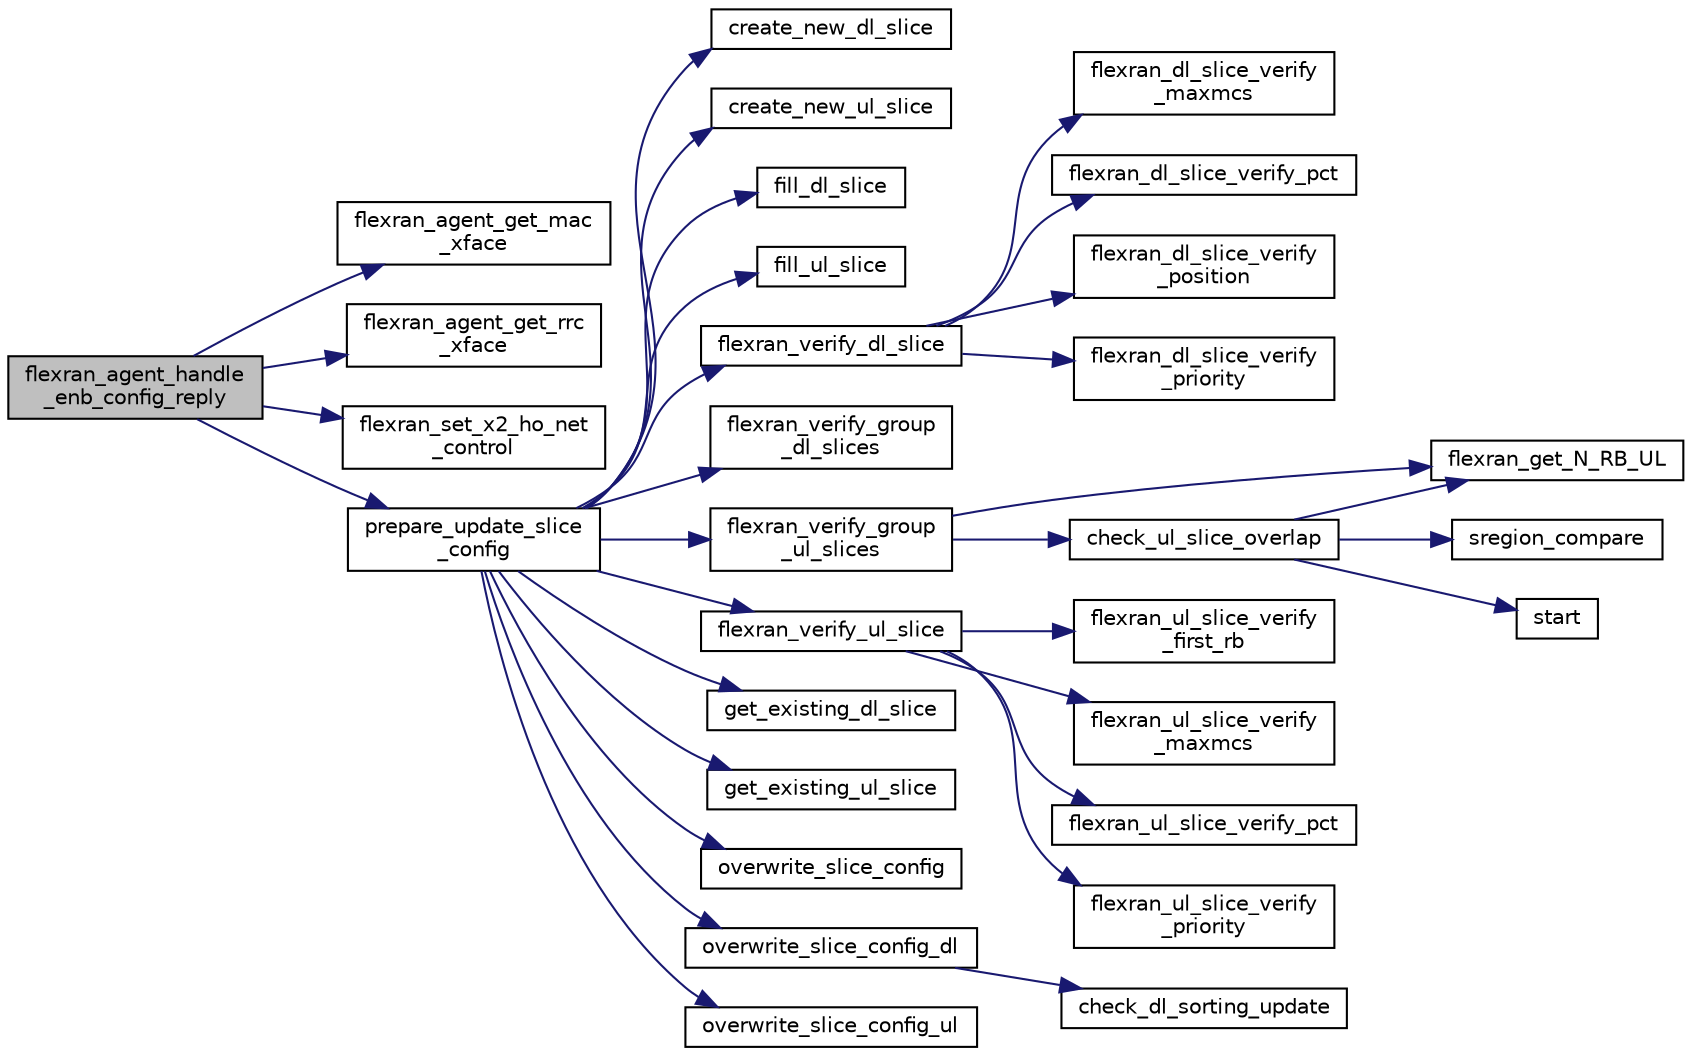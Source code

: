 digraph "flexran_agent_handle_enb_config_reply"
{
 // LATEX_PDF_SIZE
  edge [fontname="Helvetica",fontsize="10",labelfontname="Helvetica",labelfontsize="10"];
  node [fontname="Helvetica",fontsize="10",shape=record];
  rankdir="LR";
  Node1 [label="flexran_agent_handle\l_enb_config_reply",height=0.2,width=0.4,color="black", fillcolor="grey75", style="filled", fontcolor="black",tooltip=" "];
  Node1 -> Node2 [color="midnightblue",fontsize="10",style="solid",fontname="Helvetica"];
  Node2 [label="flexran_agent_get_mac\l_xface",height=0.2,width=0.4,color="black", fillcolor="white", style="filled",URL="$flexran__agent__mac_8c.html#a6ed74fc929d98eb8129181d1f5b00d08",tooltip=" "];
  Node1 -> Node3 [color="midnightblue",fontsize="10",style="solid",fontname="Helvetica"];
  Node3 [label="flexran_agent_get_rrc\l_xface",height=0.2,width=0.4,color="black", fillcolor="white", style="filled",URL="$flexran__agent__rrc_8c.html#a81a4b61b62cbd82933fc5e20aed9bd08",tooltip=" "];
  Node1 -> Node4 [color="midnightblue",fontsize="10",style="solid",fontname="Helvetica"];
  Node4 [label="flexran_set_x2_ho_net\l_control",height=0.2,width=0.4,color="black", fillcolor="white", style="filled",URL="$flexran__agent__ran__api_8c.html#a497d8420225d7fd4f810e36a920ca668",tooltip=" "];
  Node1 -> Node5 [color="midnightblue",fontsize="10",style="solid",fontname="Helvetica"];
  Node5 [label="prepare_update_slice\l_config",height=0.2,width=0.4,color="black", fillcolor="white", style="filled",URL="$flexran__agent__mac__internal_8c.html#aa6ac897183c6d5af75e138021f356d79",tooltip=" "];
  Node5 -> Node6 [color="midnightblue",fontsize="10",style="solid",fontname="Helvetica"];
  Node6 [label="create_new_dl_slice",height=0.2,width=0.4,color="black", fillcolor="white", style="filled",URL="$flexran__agent__mac__internal_8c.html#a5c30bd2f447ebf42e4a8d11c061b5a05",tooltip=" "];
  Node5 -> Node7 [color="midnightblue",fontsize="10",style="solid",fontname="Helvetica"];
  Node7 [label="create_new_ul_slice",height=0.2,width=0.4,color="black", fillcolor="white", style="filled",URL="$flexran__agent__mac__internal_8c.html#ad251b2a6fc117027a36959ae646878af",tooltip=" "];
  Node5 -> Node8 [color="midnightblue",fontsize="10",style="solid",fontname="Helvetica"];
  Node8 [label="fill_dl_slice",height=0.2,width=0.4,color="black", fillcolor="white", style="filled",URL="$flexran__agent__mac__internal_8c.html#a35773bf9d83356d78426330e4dbe1cd3",tooltip=" "];
  Node5 -> Node9 [color="midnightblue",fontsize="10",style="solid",fontname="Helvetica"];
  Node9 [label="fill_ul_slice",height=0.2,width=0.4,color="black", fillcolor="white", style="filled",URL="$flexran__agent__mac__internal_8c.html#aa4047ad451ec3db2ce252654085d7d46",tooltip=" "];
  Node5 -> Node10 [color="midnightblue",fontsize="10",style="solid",fontname="Helvetica"];
  Node10 [label="flexran_verify_dl_slice",height=0.2,width=0.4,color="black", fillcolor="white", style="filled",URL="$flexran__agent__mac__slice__verification_8c.html#a5151619b1f9927385eb4ad07f0f6ab46",tooltip=" "];
  Node10 -> Node11 [color="midnightblue",fontsize="10",style="solid",fontname="Helvetica"];
  Node11 [label="flexran_dl_slice_verify\l_maxmcs",height=0.2,width=0.4,color="black", fillcolor="white", style="filled",URL="$flexran__agent__mac__slice__verification_8c.html#a7fa8aefe2386f7fdebc3fac3e3ad6c8b",tooltip=" "];
  Node10 -> Node12 [color="midnightblue",fontsize="10",style="solid",fontname="Helvetica"];
  Node12 [label="flexran_dl_slice_verify_pct",height=0.2,width=0.4,color="black", fillcolor="white", style="filled",URL="$flexran__agent__mac__slice__verification_8c.html#a5133b55d2dd1733f9d769c1fcea91a0d",tooltip=" "];
  Node10 -> Node13 [color="midnightblue",fontsize="10",style="solid",fontname="Helvetica"];
  Node13 [label="flexran_dl_slice_verify\l_position",height=0.2,width=0.4,color="black", fillcolor="white", style="filled",URL="$flexran__agent__mac__slice__verification_8c.html#a7d3829ea5d370845513e9048dd3a90f1",tooltip=" "];
  Node10 -> Node14 [color="midnightblue",fontsize="10",style="solid",fontname="Helvetica"];
  Node14 [label="flexran_dl_slice_verify\l_priority",height=0.2,width=0.4,color="black", fillcolor="white", style="filled",URL="$flexran__agent__mac__slice__verification_8c.html#a2628be7d580f8e1bff4b4ffb00db590a",tooltip=" "];
  Node5 -> Node15 [color="midnightblue",fontsize="10",style="solid",fontname="Helvetica"];
  Node15 [label="flexran_verify_group\l_dl_slices",height=0.2,width=0.4,color="black", fillcolor="white", style="filled",URL="$flexran__agent__mac__slice__verification_8c.html#a752650c190276a62555717d564edc4fc",tooltip=" "];
  Node5 -> Node16 [color="midnightblue",fontsize="10",style="solid",fontname="Helvetica"];
  Node16 [label="flexran_verify_group\l_ul_slices",height=0.2,width=0.4,color="black", fillcolor="white", style="filled",URL="$flexran__agent__mac__slice__verification_8c.html#a108c4ba0aa1159ed205bc49e19a111c0",tooltip=" "];
  Node16 -> Node17 [color="midnightblue",fontsize="10",style="solid",fontname="Helvetica"];
  Node17 [label="check_ul_slice_overlap",height=0.2,width=0.4,color="black", fillcolor="white", style="filled",URL="$flexran__agent__mac__slice__verification_8c.html#aef7928dc326a1f27cfb930a49f6823bb",tooltip=" "];
  Node17 -> Node18 [color="midnightblue",fontsize="10",style="solid",fontname="Helvetica"];
  Node18 [label="flexran_get_N_RB_UL",height=0.2,width=0.4,color="black", fillcolor="white", style="filled",URL="$flexran__agent__ran__api_8c.html#a1b60c165f7fc732805fcb9f0748cea7f",tooltip=" "];
  Node17 -> Node19 [color="midnightblue",fontsize="10",style="solid",fontname="Helvetica"];
  Node19 [label="sregion_compare",height=0.2,width=0.4,color="black", fillcolor="white", style="filled",URL="$flexran__agent__mac__slice__verification_8c.html#afb13e45b02d7a968e37a1fddb0f492a0",tooltip=" "];
  Node17 -> Node20 [color="midnightblue",fontsize="10",style="solid",fontname="Helvetica"];
  Node20 [label="start",height=0.2,width=0.4,color="black", fillcolor="white", style="filled",URL="$cli_8h.html#ac7c3a7ed65f6223cb1f3413a16a17b8b",tooltip=" "];
  Node16 -> Node18 [color="midnightblue",fontsize="10",style="solid",fontname="Helvetica"];
  Node5 -> Node21 [color="midnightblue",fontsize="10",style="solid",fontname="Helvetica"];
  Node21 [label="flexran_verify_ul_slice",height=0.2,width=0.4,color="black", fillcolor="white", style="filled",URL="$flexran__agent__mac__slice__verification_8c.html#ad539138e092e24f8e3fb83811f71daf4",tooltip=" "];
  Node21 -> Node22 [color="midnightblue",fontsize="10",style="solid",fontname="Helvetica"];
  Node22 [label="flexran_ul_slice_verify\l_first_rb",height=0.2,width=0.4,color="black", fillcolor="white", style="filled",URL="$flexran__agent__mac__slice__verification_8c.html#a4b7600463c77c3574a010acbb5c6fd5c",tooltip=" "];
  Node21 -> Node23 [color="midnightblue",fontsize="10",style="solid",fontname="Helvetica"];
  Node23 [label="flexran_ul_slice_verify\l_maxmcs",height=0.2,width=0.4,color="black", fillcolor="white", style="filled",URL="$flexran__agent__mac__slice__verification_8c.html#a5cba4111598d6b45e9c42bbc3f69fd7f",tooltip=" "];
  Node21 -> Node24 [color="midnightblue",fontsize="10",style="solid",fontname="Helvetica"];
  Node24 [label="flexran_ul_slice_verify_pct",height=0.2,width=0.4,color="black", fillcolor="white", style="filled",URL="$flexran__agent__mac__slice__verification_8c.html#a3400c5e05ec423d0d218b88d23568372",tooltip=" "];
  Node21 -> Node25 [color="midnightblue",fontsize="10",style="solid",fontname="Helvetica"];
  Node25 [label="flexran_ul_slice_verify\l_priority",height=0.2,width=0.4,color="black", fillcolor="white", style="filled",URL="$flexran__agent__mac__slice__verification_8c.html#acafcdcae88c40a24b31f3994189b5497",tooltip=" "];
  Node5 -> Node26 [color="midnightblue",fontsize="10",style="solid",fontname="Helvetica"];
  Node26 [label="get_existing_dl_slice",height=0.2,width=0.4,color="black", fillcolor="white", style="filled",URL="$flexran__agent__mac__internal_8c.html#a357fe9d93dc9bc0ed95c4fedf7987a7b",tooltip=" "];
  Node5 -> Node27 [color="midnightblue",fontsize="10",style="solid",fontname="Helvetica"];
  Node27 [label="get_existing_ul_slice",height=0.2,width=0.4,color="black", fillcolor="white", style="filled",URL="$flexran__agent__mac__internal_8c.html#ac0ef0d8e8ecaf27835b76793aac8fe05",tooltip=" "];
  Node5 -> Node28 [color="midnightblue",fontsize="10",style="solid",fontname="Helvetica"];
  Node28 [label="overwrite_slice_config",height=0.2,width=0.4,color="black", fillcolor="white", style="filled",URL="$flexran__agent__mac__internal_8c.html#ac8a06386bbbcfa3304387adebd553f84",tooltip=" "];
  Node5 -> Node29 [color="midnightblue",fontsize="10",style="solid",fontname="Helvetica"];
  Node29 [label="overwrite_slice_config_dl",height=0.2,width=0.4,color="black", fillcolor="white", style="filled",URL="$flexran__agent__mac__internal_8c.html#a3b85007644bde65feda1e3e78f1c60c3",tooltip=" "];
  Node29 -> Node30 [color="midnightblue",fontsize="10",style="solid",fontname="Helvetica"];
  Node30 [label="check_dl_sorting_update",height=0.2,width=0.4,color="black", fillcolor="white", style="filled",URL="$flexran__agent__mac__internal_8c.html#a87c687a6df39c8b271454c4aec4d8a39",tooltip=" "];
  Node5 -> Node31 [color="midnightblue",fontsize="10",style="solid",fontname="Helvetica"];
  Node31 [label="overwrite_slice_config_ul",height=0.2,width=0.4,color="black", fillcolor="white", style="filled",URL="$flexran__agent__mac__internal_8c.html#a829e7c5d127abbf9a8a01074af955758",tooltip=" "];
}
